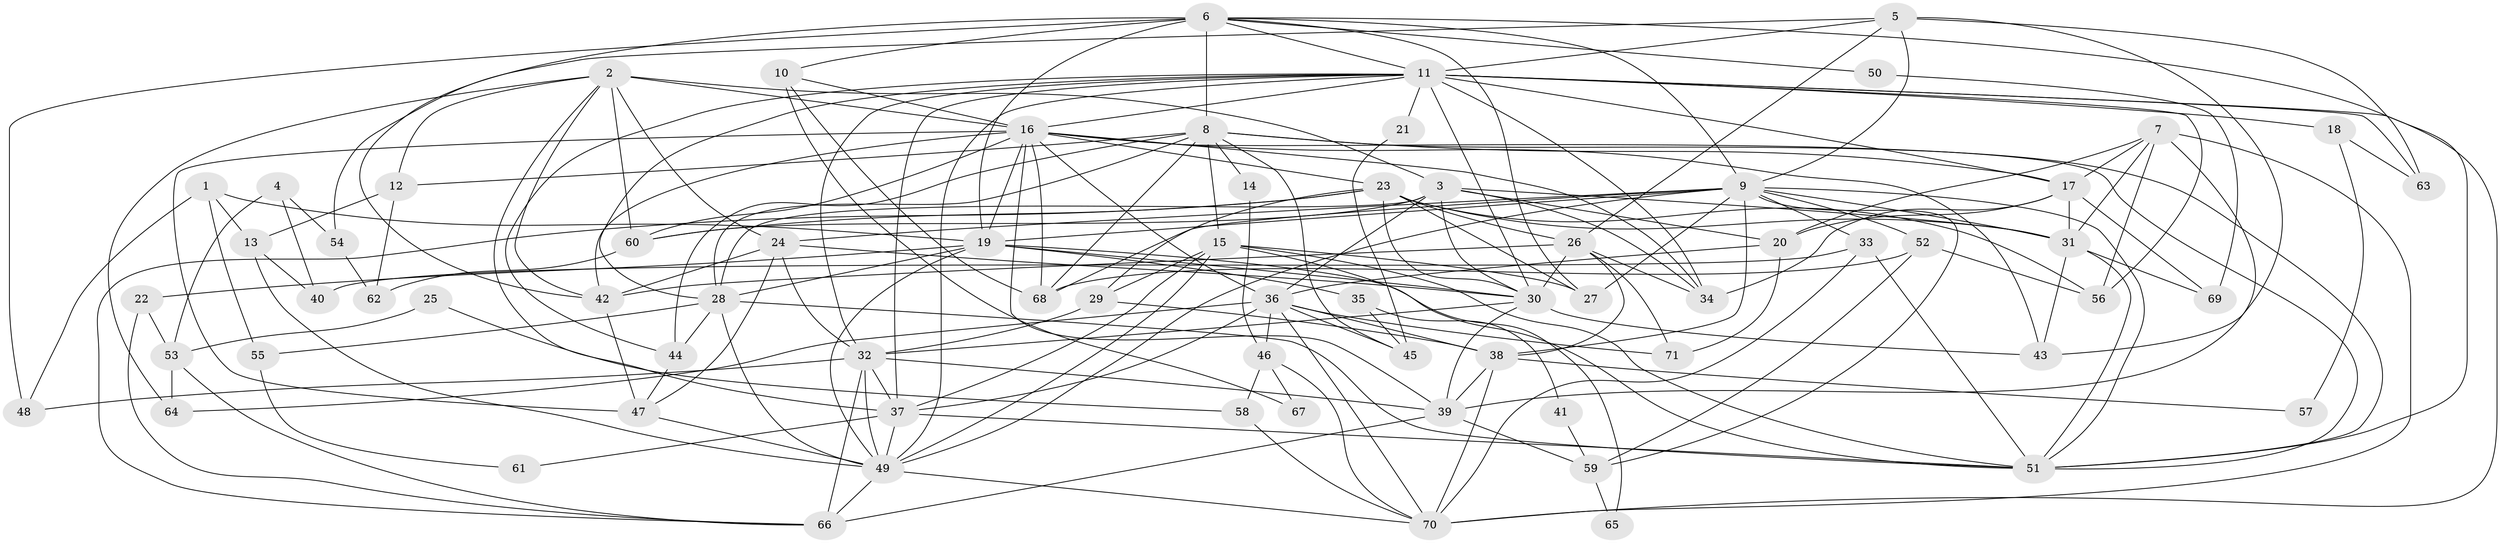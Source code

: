 // original degree distribution, {4: 0.2746478873239437, 5: 0.176056338028169, 3: 0.29577464788732394, 2: 0.11971830985915492, 6: 0.056338028169014086, 7: 0.06338028169014084, 8: 0.014084507042253521}
// Generated by graph-tools (version 1.1) at 2025/50/03/04/25 22:50:55]
// undirected, 71 vertices, 196 edges
graph export_dot {
  node [color=gray90,style=filled];
  1;
  2;
  3;
  4;
  5;
  6;
  7;
  8;
  9;
  10;
  11;
  12;
  13;
  14;
  15;
  16;
  17;
  18;
  19;
  20;
  21;
  22;
  23;
  24;
  25;
  26;
  27;
  28;
  29;
  30;
  31;
  32;
  33;
  34;
  35;
  36;
  37;
  38;
  39;
  40;
  41;
  42;
  43;
  44;
  45;
  46;
  47;
  48;
  49;
  50;
  51;
  52;
  53;
  54;
  55;
  56;
  57;
  58;
  59;
  60;
  61;
  62;
  63;
  64;
  65;
  66;
  67;
  68;
  69;
  70;
  71;
  1 -- 13 [weight=1.0];
  1 -- 19 [weight=1.0];
  1 -- 48 [weight=1.0];
  1 -- 55 [weight=1.0];
  2 -- 3 [weight=1.0];
  2 -- 12 [weight=1.0];
  2 -- 16 [weight=1.0];
  2 -- 24 [weight=2.0];
  2 -- 37 [weight=1.0];
  2 -- 42 [weight=1.0];
  2 -- 60 [weight=1.0];
  2 -- 64 [weight=1.0];
  3 -- 20 [weight=1.0];
  3 -- 28 [weight=1.0];
  3 -- 30 [weight=1.0];
  3 -- 31 [weight=1.0];
  3 -- 34 [weight=2.0];
  3 -- 36 [weight=1.0];
  3 -- 60 [weight=1.0];
  4 -- 40 [weight=1.0];
  4 -- 53 [weight=1.0];
  4 -- 54 [weight=1.0];
  5 -- 9 [weight=1.0];
  5 -- 11 [weight=1.0];
  5 -- 26 [weight=2.0];
  5 -- 43 [weight=1.0];
  5 -- 54 [weight=1.0];
  5 -- 63 [weight=2.0];
  6 -- 8 [weight=1.0];
  6 -- 9 [weight=1.0];
  6 -- 10 [weight=1.0];
  6 -- 11 [weight=1.0];
  6 -- 19 [weight=1.0];
  6 -- 27 [weight=1.0];
  6 -- 42 [weight=1.0];
  6 -- 48 [weight=2.0];
  6 -- 50 [weight=1.0];
  6 -- 51 [weight=1.0];
  7 -- 17 [weight=1.0];
  7 -- 20 [weight=1.0];
  7 -- 31 [weight=1.0];
  7 -- 39 [weight=3.0];
  7 -- 56 [weight=1.0];
  7 -- 70 [weight=1.0];
  8 -- 12 [weight=1.0];
  8 -- 14 [weight=1.0];
  8 -- 15 [weight=1.0];
  8 -- 17 [weight=1.0];
  8 -- 28 [weight=1.0];
  8 -- 44 [weight=1.0];
  8 -- 45 [weight=1.0];
  8 -- 51 [weight=1.0];
  8 -- 68 [weight=1.0];
  9 -- 19 [weight=1.0];
  9 -- 24 [weight=1.0];
  9 -- 27 [weight=1.0];
  9 -- 31 [weight=2.0];
  9 -- 33 [weight=1.0];
  9 -- 38 [weight=1.0];
  9 -- 49 [weight=2.0];
  9 -- 51 [weight=1.0];
  9 -- 52 [weight=1.0];
  9 -- 59 [weight=1.0];
  9 -- 68 [weight=1.0];
  10 -- 16 [weight=1.0];
  10 -- 67 [weight=1.0];
  10 -- 68 [weight=1.0];
  11 -- 16 [weight=1.0];
  11 -- 17 [weight=1.0];
  11 -- 18 [weight=1.0];
  11 -- 21 [weight=1.0];
  11 -- 28 [weight=1.0];
  11 -- 30 [weight=1.0];
  11 -- 32 [weight=1.0];
  11 -- 34 [weight=1.0];
  11 -- 37 [weight=1.0];
  11 -- 44 [weight=1.0];
  11 -- 49 [weight=1.0];
  11 -- 56 [weight=1.0];
  11 -- 63 [weight=1.0];
  11 -- 70 [weight=1.0];
  12 -- 13 [weight=1.0];
  12 -- 62 [weight=1.0];
  13 -- 40 [weight=1.0];
  13 -- 49 [weight=1.0];
  14 -- 46 [weight=1.0];
  15 -- 27 [weight=1.0];
  15 -- 29 [weight=1.0];
  15 -- 37 [weight=1.0];
  15 -- 49 [weight=1.0];
  15 -- 51 [weight=1.0];
  15 -- 65 [weight=1.0];
  16 -- 19 [weight=1.0];
  16 -- 23 [weight=1.0];
  16 -- 34 [weight=1.0];
  16 -- 36 [weight=1.0];
  16 -- 39 [weight=1.0];
  16 -- 42 [weight=1.0];
  16 -- 43 [weight=1.0];
  16 -- 47 [weight=2.0];
  16 -- 51 [weight=1.0];
  16 -- 60 [weight=1.0];
  16 -- 68 [weight=1.0];
  17 -- 20 [weight=1.0];
  17 -- 31 [weight=2.0];
  17 -- 34 [weight=1.0];
  17 -- 69 [weight=1.0];
  18 -- 57 [weight=1.0];
  18 -- 63 [weight=1.0];
  19 -- 22 [weight=1.0];
  19 -- 28 [weight=1.0];
  19 -- 30 [weight=2.0];
  19 -- 35 [weight=1.0];
  19 -- 49 [weight=1.0];
  19 -- 51 [weight=1.0];
  20 -- 36 [weight=1.0];
  20 -- 71 [weight=1.0];
  21 -- 45 [weight=1.0];
  22 -- 53 [weight=1.0];
  22 -- 66 [weight=1.0];
  23 -- 26 [weight=1.0];
  23 -- 27 [weight=1.0];
  23 -- 29 [weight=1.0];
  23 -- 30 [weight=1.0];
  23 -- 31 [weight=1.0];
  23 -- 56 [weight=1.0];
  23 -- 60 [weight=1.0];
  23 -- 66 [weight=1.0];
  24 -- 30 [weight=1.0];
  24 -- 32 [weight=1.0];
  24 -- 42 [weight=1.0];
  24 -- 47 [weight=1.0];
  25 -- 53 [weight=1.0];
  25 -- 58 [weight=1.0];
  26 -- 30 [weight=2.0];
  26 -- 34 [weight=1.0];
  26 -- 38 [weight=1.0];
  26 -- 42 [weight=2.0];
  26 -- 71 [weight=1.0];
  28 -- 44 [weight=1.0];
  28 -- 49 [weight=1.0];
  28 -- 51 [weight=1.0];
  28 -- 55 [weight=1.0];
  29 -- 32 [weight=1.0];
  29 -- 38 [weight=1.0];
  30 -- 32 [weight=1.0];
  30 -- 39 [weight=1.0];
  30 -- 43 [weight=1.0];
  31 -- 43 [weight=1.0];
  31 -- 51 [weight=1.0];
  31 -- 69 [weight=1.0];
  32 -- 37 [weight=1.0];
  32 -- 39 [weight=1.0];
  32 -- 48 [weight=1.0];
  32 -- 49 [weight=1.0];
  32 -- 66 [weight=1.0];
  33 -- 40 [weight=1.0];
  33 -- 51 [weight=1.0];
  33 -- 70 [weight=1.0];
  35 -- 41 [weight=1.0];
  35 -- 45 [weight=1.0];
  36 -- 37 [weight=1.0];
  36 -- 38 [weight=1.0];
  36 -- 45 [weight=1.0];
  36 -- 46 [weight=1.0];
  36 -- 64 [weight=1.0];
  36 -- 70 [weight=1.0];
  36 -- 71 [weight=1.0];
  37 -- 49 [weight=2.0];
  37 -- 51 [weight=1.0];
  37 -- 61 [weight=1.0];
  38 -- 39 [weight=1.0];
  38 -- 57 [weight=1.0];
  38 -- 70 [weight=1.0];
  39 -- 59 [weight=1.0];
  39 -- 66 [weight=1.0];
  41 -- 59 [weight=1.0];
  42 -- 47 [weight=1.0];
  44 -- 47 [weight=1.0];
  46 -- 58 [weight=1.0];
  46 -- 67 [weight=1.0];
  46 -- 70 [weight=1.0];
  47 -- 49 [weight=1.0];
  49 -- 66 [weight=2.0];
  49 -- 70 [weight=1.0];
  50 -- 69 [weight=1.0];
  52 -- 56 [weight=1.0];
  52 -- 59 [weight=1.0];
  52 -- 68 [weight=1.0];
  53 -- 64 [weight=1.0];
  53 -- 66 [weight=1.0];
  54 -- 62 [weight=1.0];
  55 -- 61 [weight=1.0];
  58 -- 70 [weight=1.0];
  59 -- 65 [weight=1.0];
  60 -- 62 [weight=1.0];
}
